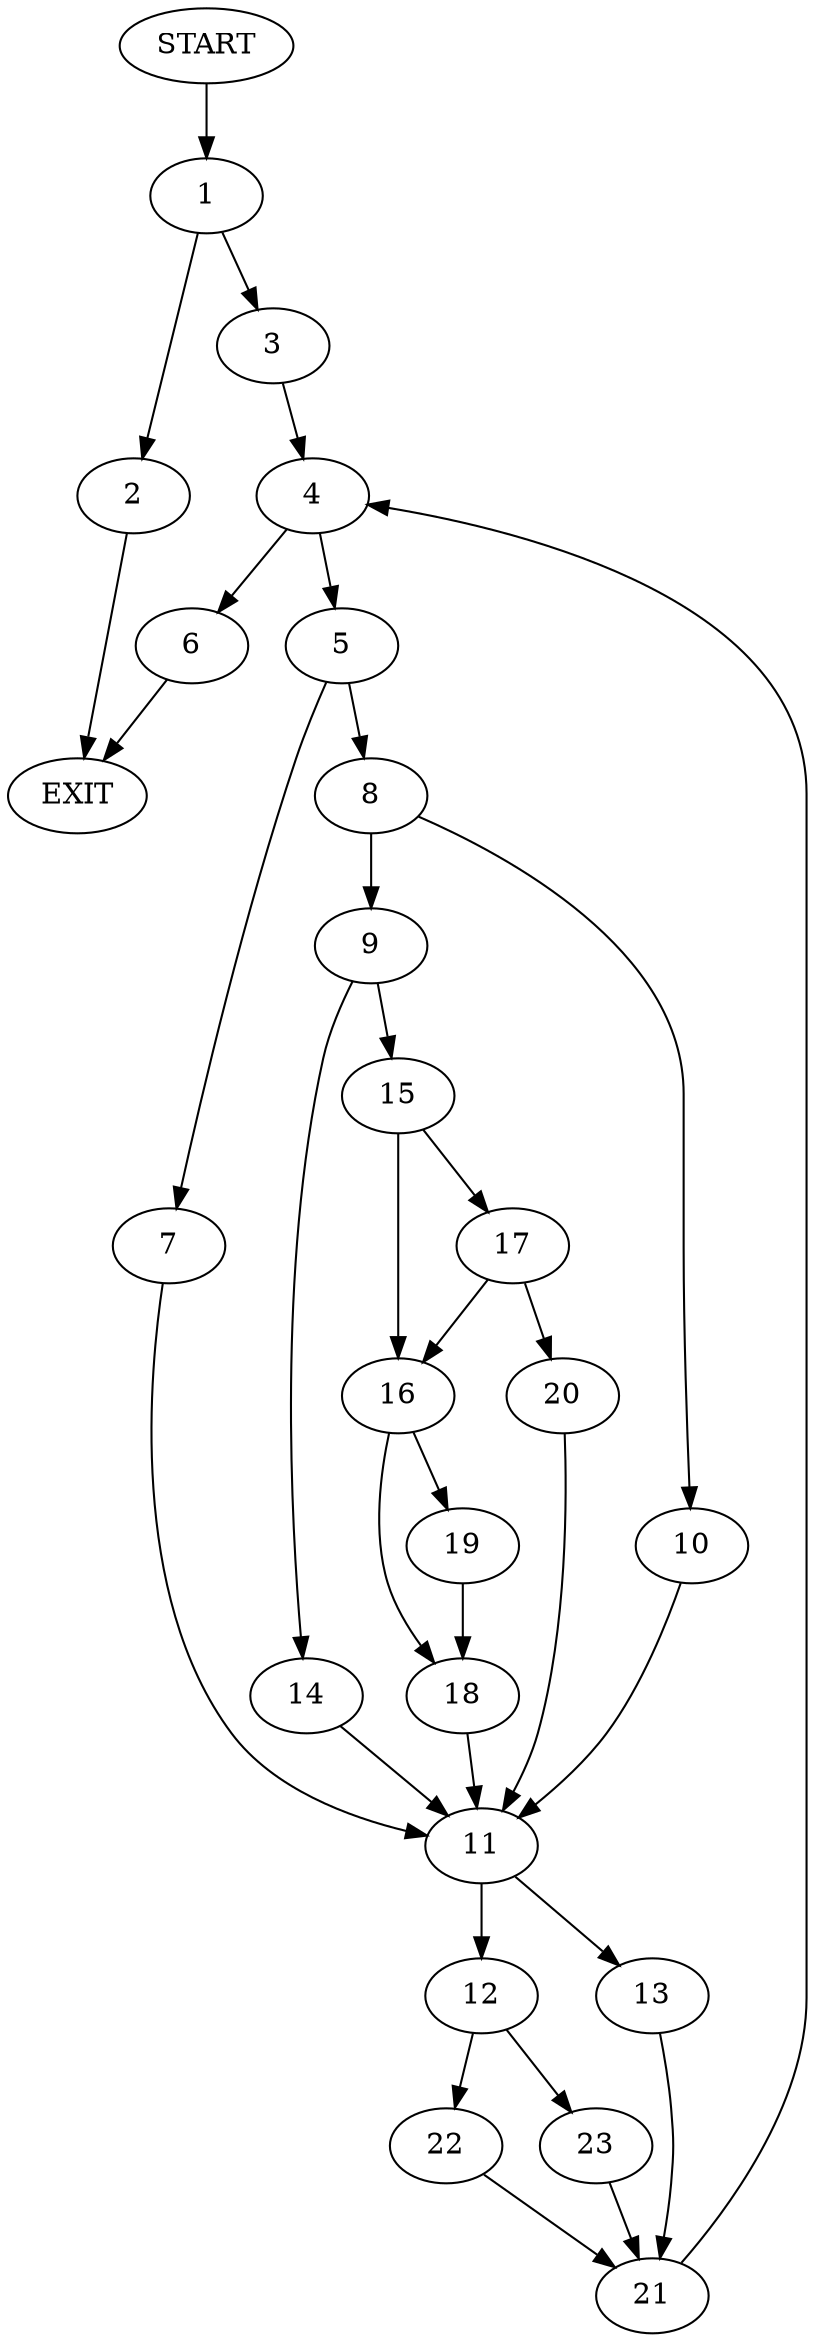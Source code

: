 digraph {
0 [label="START"]
24 [label="EXIT"]
0 -> 1
1 -> 2
1 -> 3
2 -> 24
3 -> 4
4 -> 5
4 -> 6
5 -> 7
5 -> 8
6 -> 24
8 -> 9
8 -> 10
7 -> 11
11 -> 12
11 -> 13
9 -> 14
9 -> 15
10 -> 11
14 -> 11
15 -> 16
15 -> 17
16 -> 18
16 -> 19
17 -> 20
17 -> 16
20 -> 11
19 -> 18
18 -> 11
13 -> 21
12 -> 22
12 -> 23
22 -> 21
23 -> 21
21 -> 4
}
